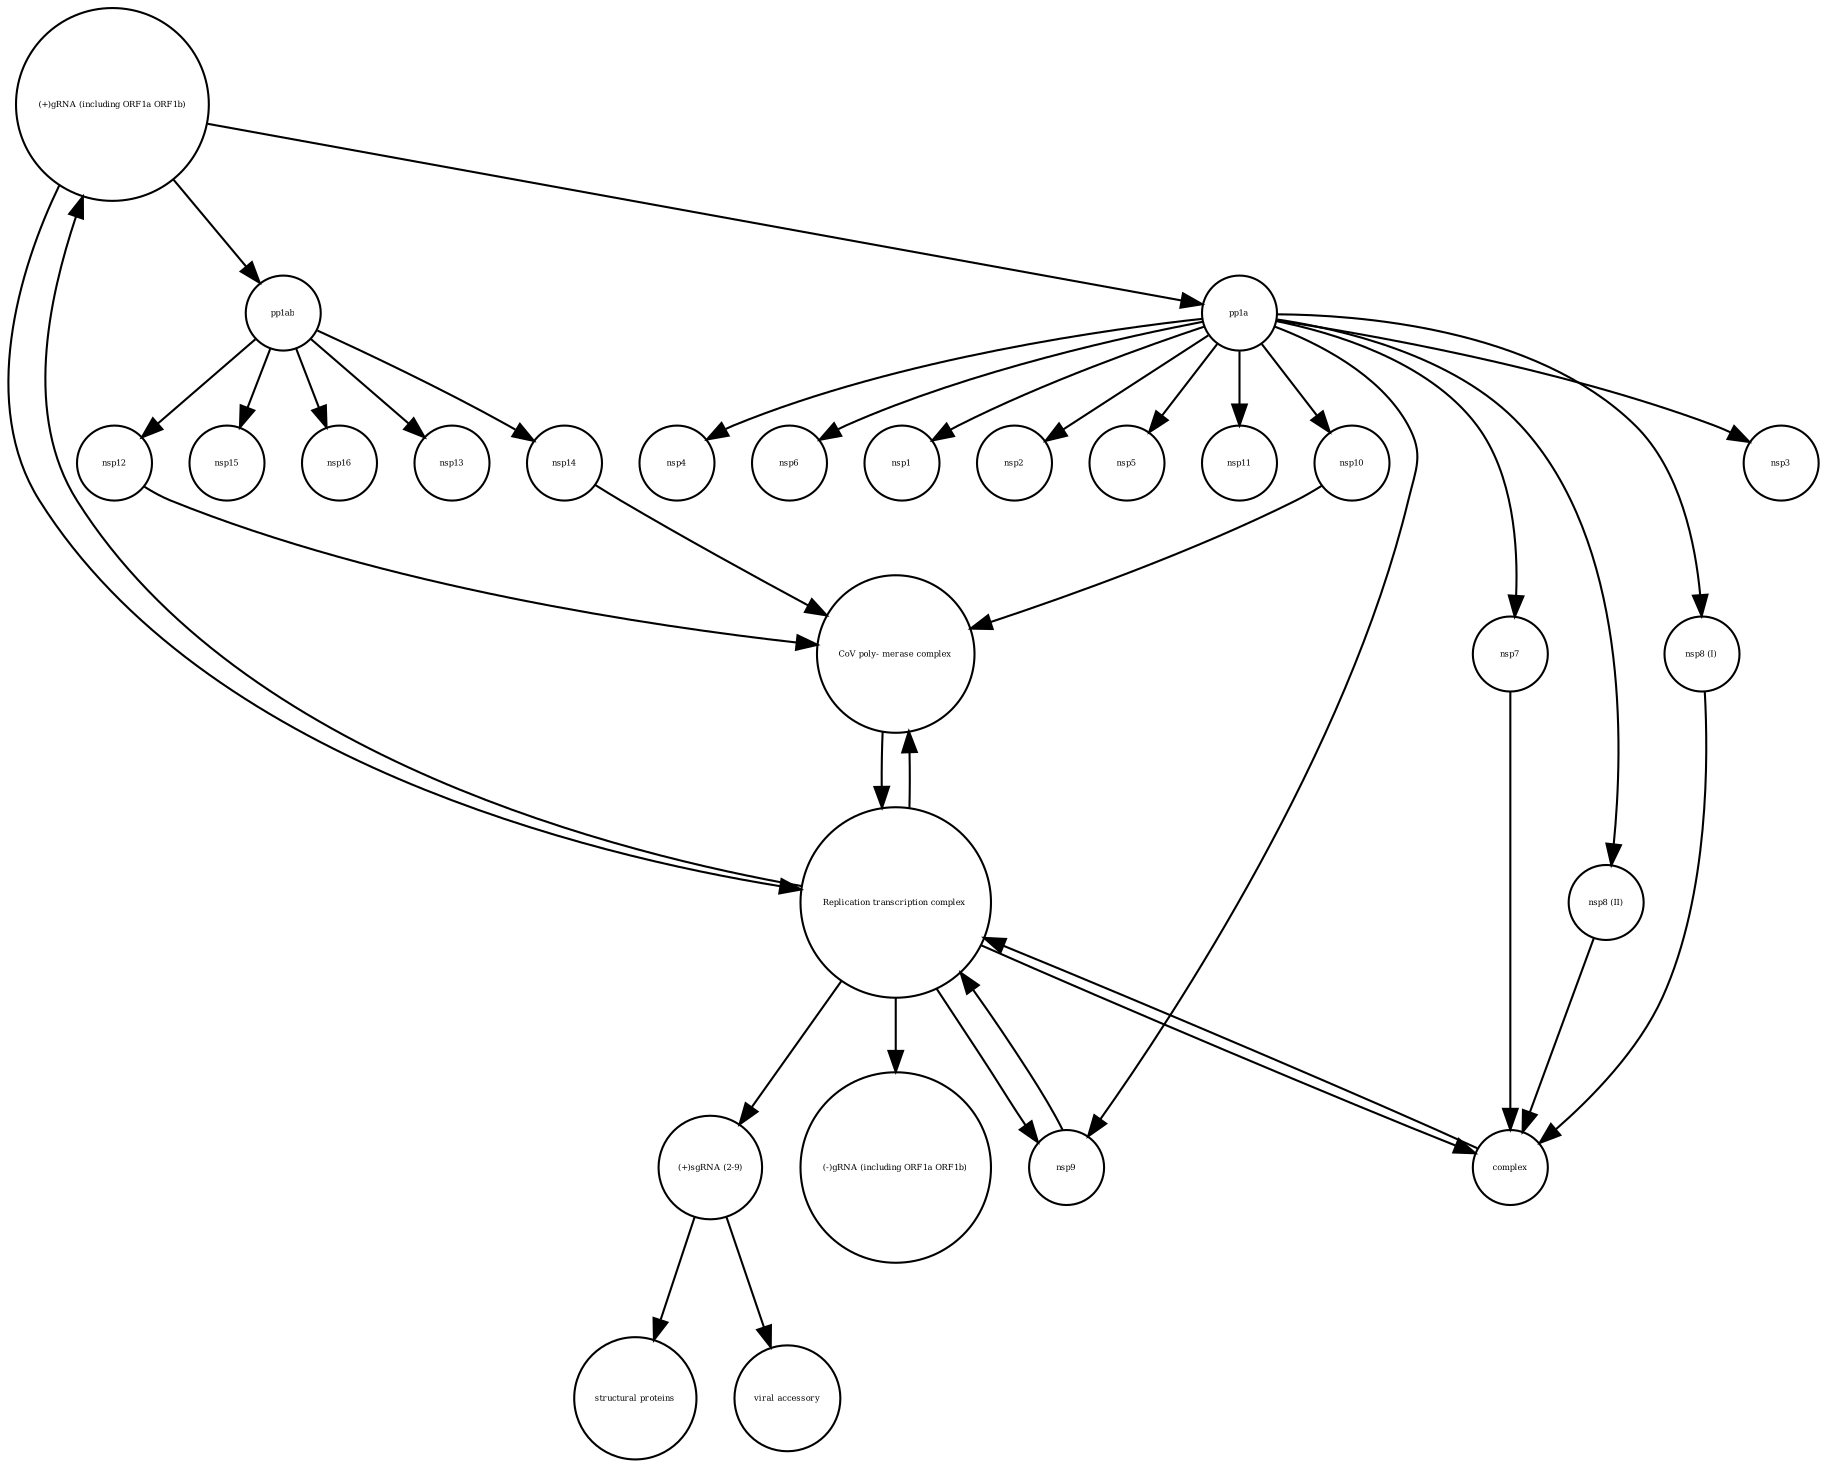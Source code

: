 strict digraph  {
"(+)gRNA (including ORF1a ORF1b)" [annotation="", bipartite=0, cls="nucleic acid feature", fontsize=4, label="(+)gRNA (including ORF1a ORF1b)", shape=circle];
nsp13 [annotation="", bipartite=0, cls=macromolecule, fontsize=4, label=nsp13, shape=circle];
"(+)sgRNA (2-9)" [annotation="", bipartite=0, cls="nucleic acid feature", fontsize=4, label="(+)sgRNA (2-9)", shape=circle];
nsp7 [annotation="", bipartite=0, cls=macromolecule, fontsize=4, label=nsp7, shape=circle];
complex [annotation="", bipartite=0, cls=complex, fontsize=4, label=complex, shape=circle];
nsp9 [annotation="", bipartite=0, cls=macromolecule, fontsize=4, label=nsp9, shape=circle];
nsp16 [annotation="", bipartite=0, cls=macromolecule, fontsize=4, label=nsp16, shape=circle];
nsp3 [annotation="", bipartite=0, cls=macromolecule, fontsize=4, label=nsp3, shape=circle];
nsp4 [annotation="", bipartite=0, cls=macromolecule, fontsize=4, label=nsp4, shape=circle];
"nsp8 (II)" [annotation="", bipartite=0, cls=macromolecule, fontsize=4, label="nsp8 (II)", shape=circle];
nsp6 [annotation="", bipartite=0, cls=macromolecule, fontsize=4, label=nsp6, shape=circle];
nsp1 [annotation="", bipartite=0, cls=macromolecule, fontsize=4, label=nsp1, shape=circle];
nsp14 [annotation="", bipartite=0, cls=macromolecule, fontsize=4, label=nsp14, shape=circle];
nsp12 [annotation="", bipartite=0, cls=macromolecule, fontsize=4, label=nsp12, shape=circle];
"(-)gRNA (including ORF1a ORF1b)" [annotation="", bipartite=0, cls="nucleic acid feature", fontsize=4, label="(-)gRNA (including ORF1a ORF1b)", shape=circle];
"structural proteins" [annotation="", bipartite=0, cls=macromolecule, fontsize=4, label="structural proteins", shape=circle];
nsp2 [annotation="", bipartite=0, cls=macromolecule, fontsize=4, label=nsp2, shape=circle];
"viral accessory" [annotation="", bipartite=0, cls=macromolecule, fontsize=4, label="viral accessory", shape=circle];
nsp5 [annotation="", bipartite=0, cls=macromolecule, fontsize=4, label=nsp5, shape=circle];
nsp15 [annotation="", bipartite=0, cls=macromolecule, fontsize=4, label=nsp15, shape=circle];
nsp10 [annotation="", bipartite=0, cls=macromolecule, fontsize=4, label=nsp10, shape=circle];
pp1ab [annotation="", bipartite=0, cls=macromolecule, fontsize=4, label=pp1ab, shape=circle];
pp1a [annotation="", bipartite=0, cls=macromolecule, fontsize=4, label=pp1a, shape=circle];
"nsp8 (I)" [annotation="", bipartite=0, cls=macromolecule, fontsize=4, label="nsp8 (I)", shape=circle];
nsp11 [annotation="", bipartite=0, cls=macromolecule, fontsize=4, label=nsp11, shape=circle];
"Replication transcription complex " [annotation="", bipartite=0, cls=complex, fontsize=4, label="Replication transcription complex ", shape=circle];
"CoV poly- merase complex" [annotation="", bipartite=0, cls=complex, fontsize=4, label="CoV poly- merase complex", shape=circle];
"(+)gRNA (including ORF1a ORF1b)" -> pp1a  [annotation="", interaction_type="necessary stimulation"];
"(+)gRNA (including ORF1a ORF1b)" -> pp1ab  [annotation="", interaction_type="necessary stimulation"];
"(+)gRNA (including ORF1a ORF1b)" -> "Replication transcription complex "  [annotation="", interaction_type=production];
"(+)sgRNA (2-9)" -> "viral accessory"  [annotation="", interaction_type="necessary stimulation"];
"(+)sgRNA (2-9)" -> "structural proteins"  [annotation="", interaction_type="necessary stimulation"];
nsp7 -> complex  [annotation="", interaction_type=production];
complex -> "Replication transcription complex "  [annotation="", interaction_type=production];
nsp9 -> "Replication transcription complex "  [annotation="", interaction_type=production];
"nsp8 (II)" -> complex  [annotation="", interaction_type=production];
nsp14 -> "CoV poly- merase complex"  [annotation="", interaction_type=production];
nsp12 -> "CoV poly- merase complex"  [annotation="", interaction_type=production];
nsp10 -> "CoV poly- merase complex"  [annotation="", interaction_type=production];
pp1ab -> nsp15  [annotation="", interaction_type=production];
pp1ab -> nsp13  [annotation="", interaction_type=production];
pp1ab -> nsp14  [annotation="", interaction_type=production];
pp1ab -> nsp16  [annotation="", interaction_type=production];
pp1ab -> nsp12  [annotation="", interaction_type=production];
pp1a -> nsp5  [annotation="", interaction_type=production];
pp1a -> nsp10  [annotation="", interaction_type=production];
pp1a -> nsp6  [annotation="", interaction_type=production];
pp1a -> nsp1  [annotation="", interaction_type=production];
pp1a -> nsp3  [annotation="", interaction_type=production];
pp1a -> nsp9  [annotation="", interaction_type=production];
pp1a -> "nsp8 (I)"  [annotation="", interaction_type=production];
pp1a -> nsp7  [annotation="", interaction_type=production];
pp1a -> nsp2  [annotation="", interaction_type=production];
pp1a -> nsp4  [annotation="", interaction_type=production];
pp1a -> nsp11  [annotation="", interaction_type=production];
pp1a -> "nsp8 (II)"  [annotation="", interaction_type=production];
"nsp8 (I)" -> complex  [annotation="", interaction_type=production];
"Replication transcription complex " -> "(+)gRNA (including ORF1a ORF1b)"  [annotation="", interaction_type=production];
"Replication transcription complex " -> complex  [annotation="", interaction_type=production];
"Replication transcription complex " -> nsp9  [annotation="", interaction_type=production];
"Replication transcription complex " -> "(-)gRNA (including ORF1a ORF1b)"  [annotation="", interaction_type=production];
"Replication transcription complex " -> "CoV poly- merase complex"  [annotation="", interaction_type=production];
"Replication transcription complex " -> "(+)sgRNA (2-9)"  [annotation="", interaction_type="necessary stimulation"];
"CoV poly- merase complex" -> "Replication transcription complex "  [annotation="", interaction_type=production];
}
